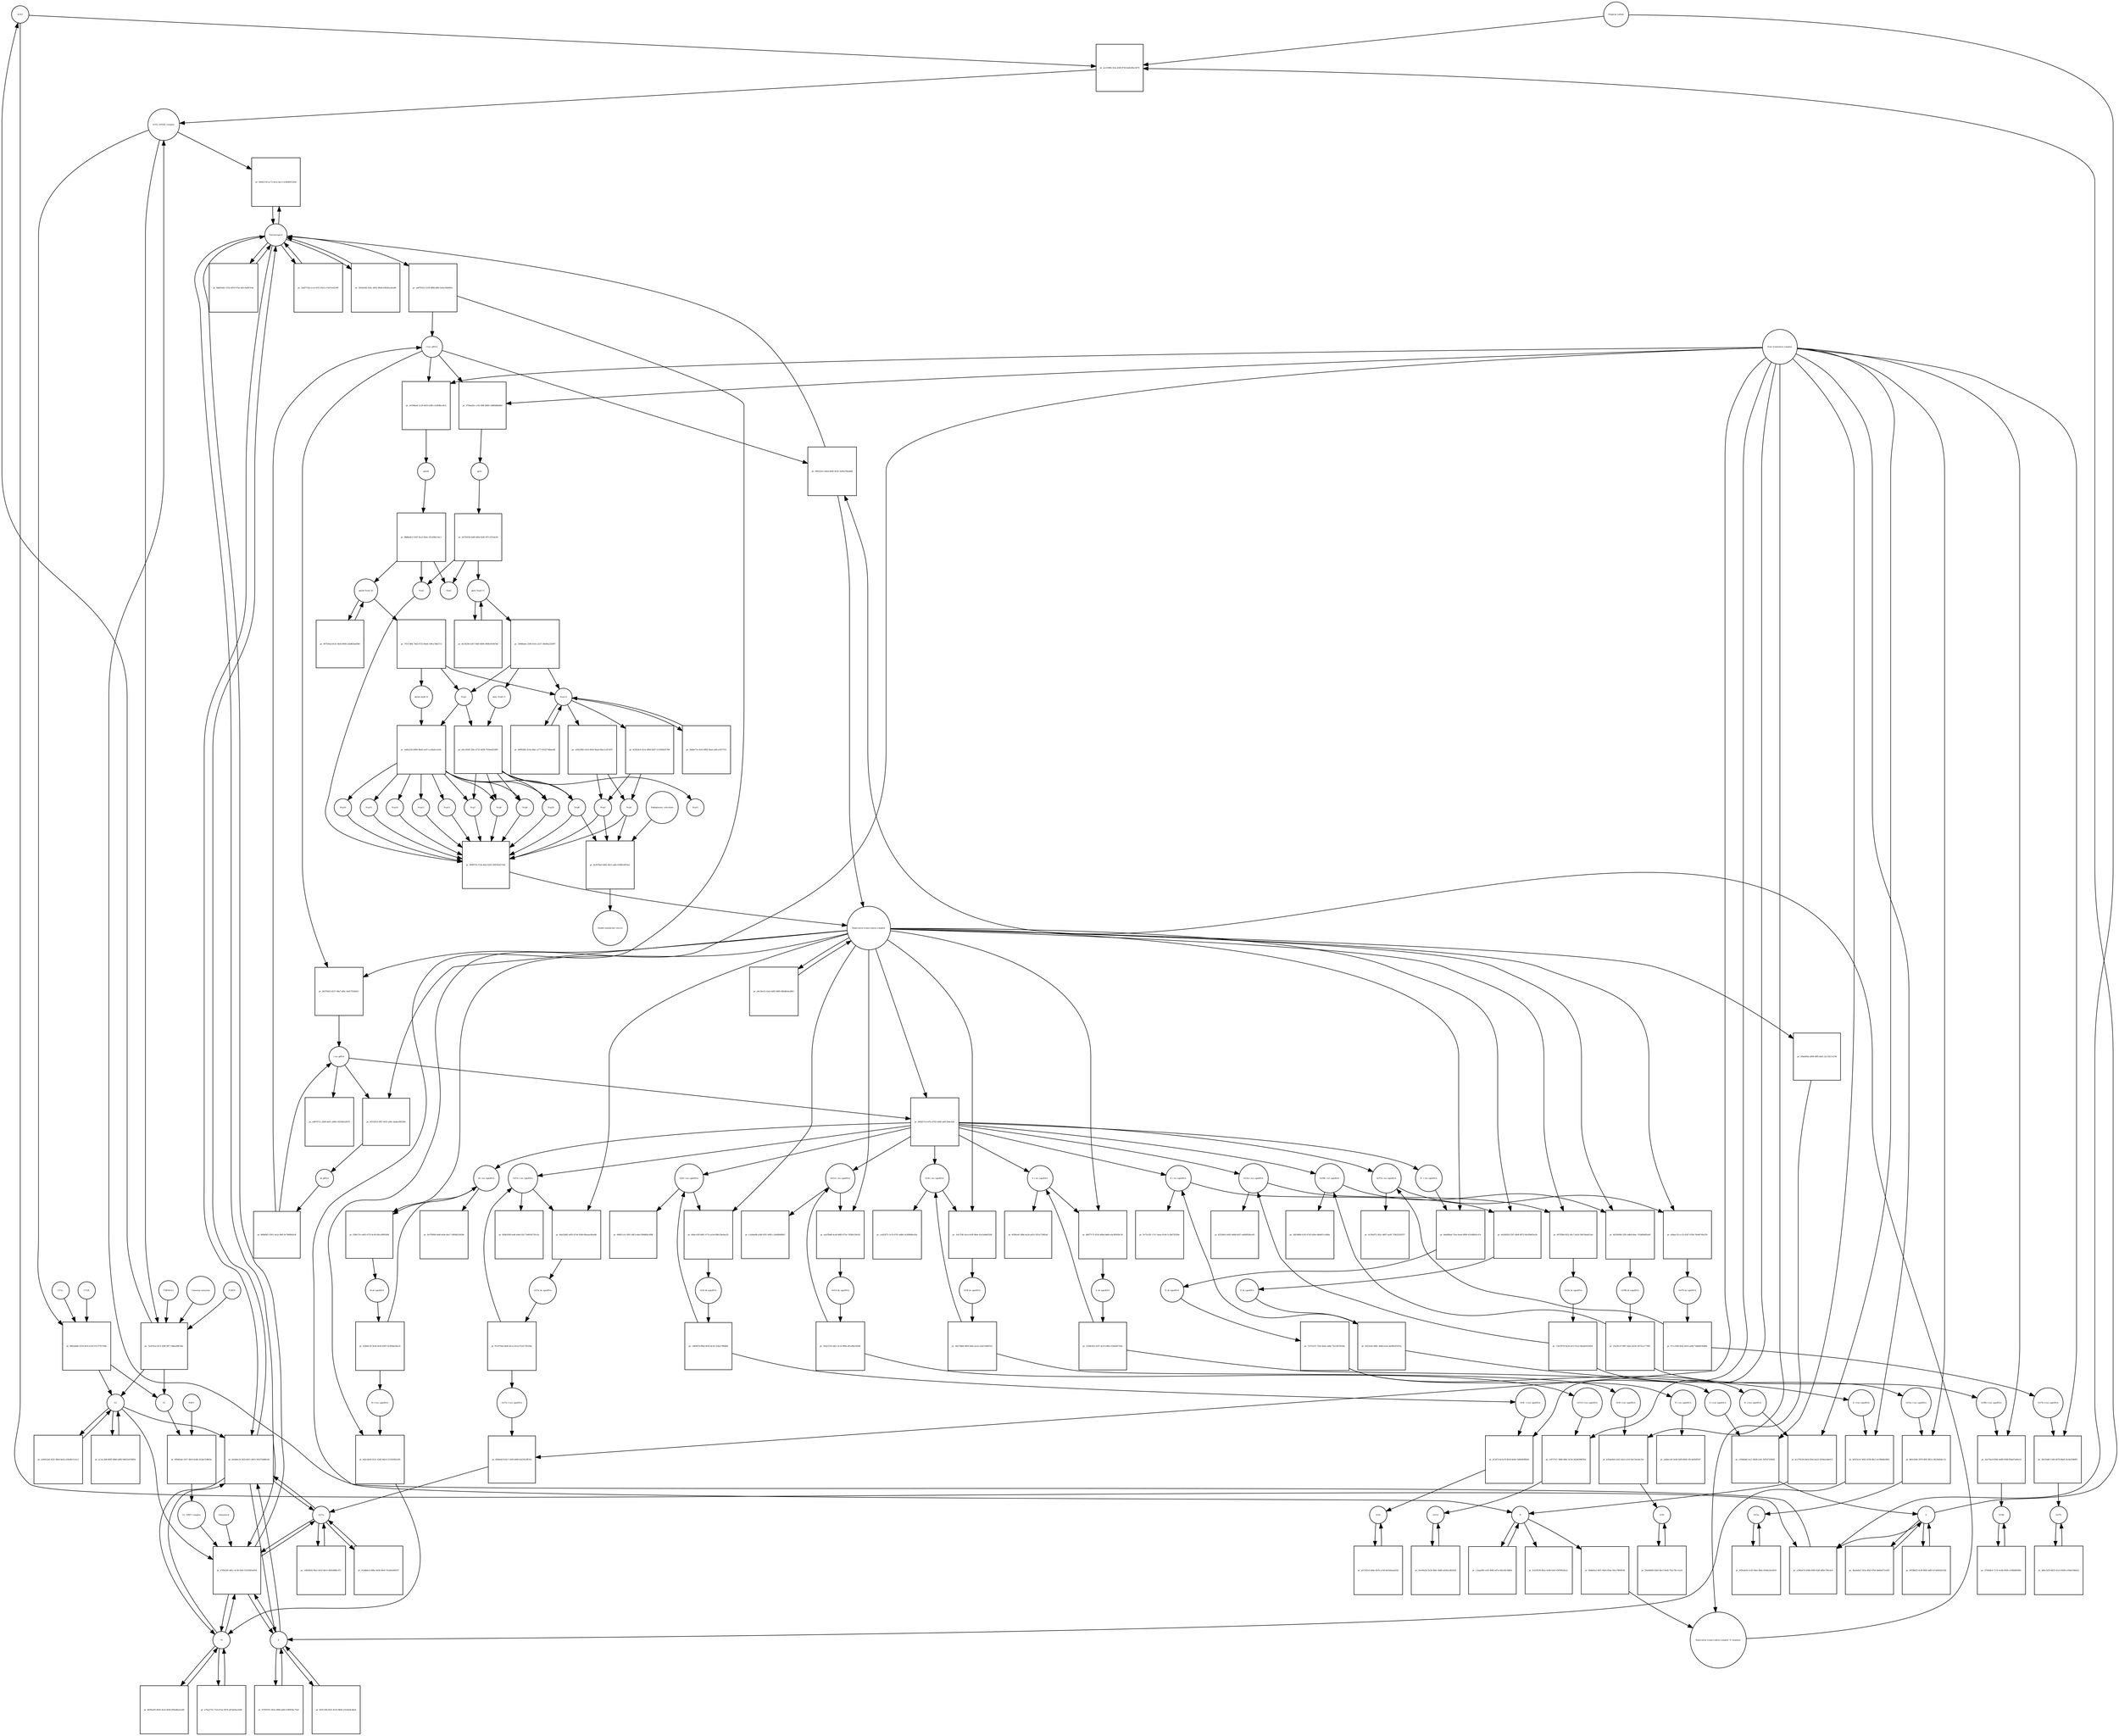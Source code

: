strict digraph  {
ACE2 [annotation="", bipartite=0, cls=macromolecule, fontsize=4, label=ACE2, shape=circle];
"pr_ac2239fb-1f2a-454f-8750-be8c6fac2879" [annotation="", bipartite=1, cls=process, fontsize=4, label="pr_ac2239fb-1f2a-454f-8750-be8c6fac2879", shape=square];
"ACE2_SPIKE complex" [annotation="", bipartite=0, cls=complex, fontsize=4, label="ACE2_SPIKE complex", shape=circle];
"Heparan sulfate" [annotation="urn_miriam_obo.chebi_CHEBI%3A28815", bipartite=0, cls="simple chemical", fontsize=4, label="Heparan sulfate", shape=circle];
S [annotation=urn_miriam_uniprot_P0DTC2, bipartite=0, cls=macromolecule, fontsize=4, label=S, shape=circle];
Nucleocapsid [annotation="urn_miriam_obo.go_GO%3A0019013", bipartite=0, cls=complex, fontsize=4, label=Nucleocapsid, shape=circle];
"pr_0b442150-ac73-4ece-bac3-5c0646913424" [annotation="", bipartite=1, cls=process, fontsize=4, label="pr_0b442150-ac73-4ece-bac3-5c0646913424", shape=square];
"pr_6802abb8-2359-4f18-b120-f3137797199a" [annotation="", bipartite=1, cls=process, fontsize=4, label="pr_6802abb8-2359-4f18-b120-f3137797199a", shape=square];
S2 [annotation=urn_miriam_interpro_IPR002552, bipartite=0, cls=macromolecule, fontsize=4, label=S2, shape=circle];
CTSB [annotation="", bipartite=0, cls=macromolecule, fontsize=4, label=CTSB, shape=circle];
CTSL [annotation="", bipartite=0, cls=macromolecule, fontsize=4, label=CTSL, shape=circle];
S1 [annotation=urn_miriam_interpro_IPR002551, bipartite=0, cls=macromolecule, fontsize=4, label=S1, shape=circle];
"pr_e296a67d-400b-45fb-92df-bfbfe799c4c8" [annotation="", bipartite=1, cls=process, fontsize=4, label="pr_e296a67d-400b-45fb-92df-bfbfe799c4c8", shape=square];
"pr_67fb4265-481c-4c58-92f6-5331f6b5e959" [annotation="", bipartite=1, cls=process, fontsize=4, label="pr_67fb4265-481c-4c58-92f6-5331f6b5e959", shape=square];
cholesterol [annotation="urn_miriam_obo.chebi_CHEBI%3A16113", bipartite=0, cls="simple chemical", fontsize=4, label=cholesterol, shape=circle];
"S1_NRP1 complex" [annotation="", bipartite=0, cls=complex, fontsize=4, label="S1_NRP1 complex", shape=circle];
E [annotation=urn_miriam_uniprot_P0DTC4, bipartite=0, cls=macromolecule, fontsize=4, label=E, shape=circle];
M [annotation=urn_miriam_uniprot_P0DTC5, bipartite=0, cls=macromolecule, fontsize=4, label=M, shape=circle];
Orf7a [annotation=urn_miriam_uniprot_P0DTC7, bipartite=0, cls=macromolecule, fontsize=4, label=Orf7a, shape=circle];
"pr_aa876332-5318-480b-bffd-5e0a19d4d6ec" [annotation="", bipartite=1, cls=process, fontsize=4, label="pr_aa876332-5318-480b-bffd-5e0a19d4d6ec", shape=square];
"(+)ss gRNA" [annotation=urn_miriam_refseq_NC_045512, bipartite=0, cls="nucleic acid feature", fontsize=4, label="(+)ss gRNA", shape=circle];
N [annotation=urn_miriam_uniprot_P0DTC9, bipartite=0, cls="macromolecule multimer", fontsize=4, label=N, shape=circle];
"pr_3ad5715b-1ccd-41f2-91b3-a7e631ed2189" [annotation="", bipartite=1, cls=process, fontsize=4, label="pr_3ad5715b-1ccd-41f2-91b3-a7e631ed2189", shape=square];
"pr_3424e0d5-824c-4002-89a8-e0836acdea86" [annotation="", bipartite=1, cls=process, fontsize=4, label="pr_3424e0d5-824c-4002-89a8-e0836acdea86", shape=square];
"pr_fe3c8538-d62a-4e8b-b5e5-f9f5f0b3fa2c" [annotation="", bipartite=1, cls=process, fontsize=4, label="pr_fe3c8538-d62a-4e8b-b5e5-f9f5f0b3fa2c", shape=square];
"pr_c3aaa96f-ce82-400f-ad7a-942c6fc0d60e" [annotation="", bipartite=1, cls=process, fontsize=4, label="pr_c3aaa96f-ce82-400f-ad7a-942c6fc0d60e", shape=square];
"N (+)ss sgmRNA" [annotation=urn_miriam_ncbigene_43740575, bipartite=0, cls="nucleic acid feature", fontsize=4, label="N (+)ss sgmRNA", shape=circle];
"pr_bc279538-d3e6-450a-ba22-4356ea3de013" [annotation="", bipartite=1, cls=process, fontsize=4, label="pr_bc279538-d3e6-450a-ba22-4356ea3de013", shape=square];
"Host translation complex" [annotation="urn_miriam_obo.go_GO%3A0070992", bipartite=0, cls=complex, fontsize=4, label="Host translation complex", shape=circle];
"pr_bbb05e81-531b-4f59-97ae-4d1c9a807e4e" [annotation="", bipartite=1, cls=process, fontsize=4, label="pr_bbb05e81-531b-4f59-97ae-4d1c9a807e4e", shape=square];
"pr_7eef10cd-d11f-426f-9ff7-5d6ea89f33dc" [annotation="", bipartite=1, cls=process, fontsize=4, label="pr_7eef10cd-d11f-426f-9ff7-5d6ea89f33dc", shape=square];
FURIN [annotation="", bipartite=0, cls=macromolecule, fontsize=4, label=FURIN, shape=circle];
TMPRSS2 [annotation="", bipartite=0, cls=macromolecule, fontsize=4, label=TMPRSS2, shape=circle];
"Camostat mesylate" [annotation="urn_miriam_pubchem.compound_2536", bipartite=0, cls="simple chemical", fontsize=4, label="Camostat mesylate", shape=circle];
"pr_ae8431d4-2631-48a0-be5a-a56e8b7c2ce1" [annotation="", bipartite=1, cls=process, fontsize=4, label="pr_ae8431d4-2631-48a0-be5a-a56e8b7c2ce1", shape=square];
"Replication transcription complex_N oligomer" [annotation="", bipartite=0, cls=complex, fontsize=4, label="Replication transcription complex_N oligomer", shape=circle];
"pr_09422ee1-e8ed-4e85-8cd2-2e6eb78eab6d" [annotation="", bipartite=1, cls=process, fontsize=4, label="pr_09422ee1-e8ed-4e85-8cd2-2e6eb78eab6d", shape=square];
"Replication transcription complex" [annotation="", bipartite=0, cls=complex, fontsize=4, label="Replication transcription complex", shape=circle];
"pr_b544dcc8-361b-4011-b015-56557b986cb0" [annotation="", bipartite=1, cls=process, fontsize=4, label="pr_b544dcc8-361b-4011-b015-56557b986cb0", shape=square];
"pr_ac1ac3b8-809f-49b8-ad69-04822e97885d" [annotation="", bipartite=1, cls=process, fontsize=4, label="pr_ac1ac3b8-809f-49b8-ad69-04822e97885d", shape=square];
"pp1a Nsp3-11" [annotation=urn_miriam_uniprot_P0DTC1, bipartite=0, cls=macromolecule, fontsize=4, label="pp1a Nsp3-11", shape=circle];
"pr_59486a6e-259d-410c-a537-38e60a232997" [annotation="", bipartite=1, cls=process, fontsize=4, label="pr_59486a6e-259d-410c-a537-38e60a232997", shape=square];
"pp1a Nsp6-11" [annotation=urn_miriam_uniprot_P0DTC1, bipartite=0, cls=macromolecule, fontsize=4, label="pp1a Nsp6-11", shape=circle];
"Nsp3-4" [annotation="urn_miriam_ncbiprotein_YP_009725299|urn_miriam_ncbiprotein_YP_009725300", bipartite=0, cls=macromolecule, fontsize=4, label="Nsp3-4", shape=circle];
Nsp5 [annotation=urn_miriam_ncbiprotein_YP_009725301, bipartite=0, cls="macromolecule multimer", fontsize=4, label=Nsp5, shape=circle];
"Endoplasmic reticulum" [annotation="urn_miriam_obo.go_GO%3A0005783", bipartite=0, cls=complex, fontsize=4, label="Endoplasmic reticulum", shape=circle];
"pr_0a3978a0-0d9e-4821-adfe-0396f1d935a1" [annotation="", bipartite=1, cls=process, fontsize=4, label="pr_0a3978a0-0d9e-4821-adfe-0396f1d935a1", shape=square];
"Double-membrane vesicle" [annotation="urn_miriam_obo.go_GO%3A0039718", bipartite=0, cls=complex, fontsize=4, label="Double-membrane vesicle", shape=circle];
Nsp4 [annotation=urn_miriam_ncbiprotein_YP_009725300, bipartite=0, cls=macromolecule, fontsize=4, label=Nsp4, shape=circle];
Nsp3 [annotation=urn_miriam_ncbiprotein_YP_009725299, bipartite=0, cls=macromolecule, fontsize=4, label=Nsp3, shape=circle];
Nsp6 [annotation=urn_miriam_ncbiprotein_YP_009725302, bipartite=0, cls=macromolecule, fontsize=4, label=Nsp6, shape=circle];
"pr_4e55f26f-4397-44bf-8d94-4906e95447bd" [annotation="", bipartite=1, cls=process, fontsize=4, label="pr_4e55f26f-4397-44bf-8d94-4906e95447bd", shape=square];
"pr_2bbbe71e-4cf2-4995-8aee-a6fca1657515" [annotation="", bipartite=1, cls=process, fontsize=4, label="pr_2bbbe71e-4cf2-4995-8aee-a6fca1657515", shape=square];
"pp1ab Nsp3-16" [annotation=urn_miriam_uniprot_P0DTD1, bipartite=0, cls=macromolecule, fontsize=4, label="pp1ab Nsp3-16", shape=circle];
"pr_99750fad-8cb1-4fe8-8408-3abd656af0b0" [annotation="", bipartite=1, cls=process, fontsize=4, label="pr_99750fad-8cb1-4fe8-8408-3abd656af0b0", shape=square];
"pr_707e7d84-7443-4723-84d4-109ca7db5713" [annotation="", bipartite=1, cls=process, fontsize=4, label="pr_707e7d84-7443-4723-84d4-109ca7db5713", shape=square];
"pp1ab nsp6-16" [annotation=urn_miriam_uniprot_P0DTD1, bipartite=0, cls=macromolecule, fontsize=4, label="pp1ab nsp6-16", shape=circle];
"pr_b839eef0-4826-4a2e-9e04-f09ed8a2e2d9" [annotation="", bipartite=1, cls=process, fontsize=4, label="pr_b839eef0-4826-4a2e-9e04-f09ed8a2e2d9", shape=square];
"pr_97930761-043e-489d-ab82-63f692bc75a6" [annotation="", bipartite=1, cls=process, fontsize=4, label="pr_97930761-043e-489d-ab82-63f692bc75a6", shape=square];
"pr_9f108d22-0c9f-4892-bd93-b7a6992d142b" [annotation="", bipartite=1, cls=process, fontsize=4, label="pr_9f108d22-0c9f-4892-bd93-b7a6992d142b", shape=square];
"pr_a7ba3755-17ed-47ae-9074-a87da9aa1bd6" [annotation="", bipartite=1, cls=process, fontsize=4, label="pr_a7ba3755-17ed-47ae-9074-a87da9aa1bd6", shape=square];
"pr_0e9133fb-fb25-4516-98d9-21b1be8c4bed" [annotation="", bipartite=1, cls=process, fontsize=4, label="pr_0e9133fb-fb25-4516-98d9-21b1be8c4bed", shape=square];
"pr_4ba6a8a5-562a-4fb3-87bf-4b90a671ed59" [annotation="", bipartite=1, cls=process, fontsize=4, label="pr_4ba6a8a5-562a-4fb3-87bf-4b90a671ed59", shape=square];
"pr_14820b92-f8a5-4410-b614-26954880c97c" [annotation="", bipartite=1, cls=process, fontsize=4, label="pr_14820b92-f8a5-4410-b614-26954880c97c", shape=square];
Orf6 [annotation=urn_miriam_uniprot_P0DTC6, bipartite=0, cls=macromolecule, fontsize=4, label=Orf6, shape=circle];
"pr_ab7242c6-ddde-4b7b-a166-b61b0eaa4242" [annotation="", bipartite=1, cls=process, fontsize=4, label="pr_ab7242c6-ddde-4b7b-a166-b61b0eaa4242", shape=square];
Orf3a [annotation=urn_miriam_uniprot_P0DTC3, bipartite=0, cls=macromolecule, fontsize=4, label=Orf3a, shape=circle];
"pr_859ada50-2cd5-4dee-8bfa-650da3dcb959" [annotation="", bipartite=1, cls=process, fontsize=4, label="pr_859ada50-2cd5-4dee-8bfa-650da3dcb959", shape=square];
Orf8 [annotation=urn_miriam_uniprot_P0DTC8, bipartite=0, cls=macromolecule, fontsize=4, label=Orf8, shape=circle];
"pr_28e6db08-02b0-4bc5-9ed0-762c78cc1a16" [annotation="", bipartite=1, cls=process, fontsize=4, label="pr_28e6db08-02b0-4bc5-9ed0-762c78cc1a16", shape=square];
Orf9b [annotation=urn_miriam_uniprot_P0DTD2, bipartite=0, cls=macromolecule, fontsize=4, label=Orf9b, shape=circle];
"pr_579444c6-7c33-4c8b-9920-c93fb68938fc" [annotation="", bipartite=1, cls=process, fontsize=4, label="pr_579444c6-7c33-4c8b-9920-c93fb68938fc", shape=square];
Orf14 [annotation=urn_miriam_uniprot_P0DTD3, bipartite=0, cls=macromolecule, fontsize=4, label=Orf14, shape=circle];
"pr_0ce90a3a-3e3d-4bbc-9b86-a628a1db5d34" [annotation="", bipartite=1, cls=process, fontsize=4, label="pr_0ce90a3a-3e3d-4bbc-9b86-a628a1db5d34", shape=square];
Orf7b [annotation=urn_miriam_uniprot_P0DTD8, bipartite=0, cls=macromolecule, fontsize=4, label=Orf7b, shape=circle];
"pr_48bc3d19-d625-42c4-8598-e19dd334b422" [annotation="", bipartite=1, cls=process, fontsize=4, label="pr_48bc3d19-d625-42c4-8598-e19dd334b422", shape=square];
"pr_41ddb6c4-098e-4458-9404-76cb6e040937" [annotation="", bipartite=1, cls=process, fontsize=4, label="pr_41ddb6c4-098e-4458-9404-76cb6e040937", shape=square];
"M (+)ss sgmRNA" [annotation="", bipartite=0, cls="nucleic acid feature", fontsize=4, label="M (+)ss sgmRNA", shape=circle];
"pr_6d2cbee0-413c-43d5-84c4-51532092e305" [annotation="", bipartite=1, cls=process, fontsize=4, label="pr_6d2cbee0-413c-43d5-84c4-51532092e305", shape=square];
"E (+)ss sgmRNA" [annotation="", bipartite=0, cls="nucleic acid feature", fontsize=4, label="E (+)ss sgmRNA", shape=circle];
"pr_b81f3e3e-5602-4558-9bc2-ee786db18f62" [annotation="", bipartite=1, cls=process, fontsize=4, label="pr_b81f3e3e-5602-4558-9bc2-ee786db18f62", shape=square];
"S (+)ss sgmRNA" [annotation="", bipartite=0, cls="nucleic acid feature", fontsize=4, label="S (+)ss sgmRNA", shape=circle];
"pr_cf364ddd-2ca7-4b28-a16c-fef5472f4f49" [annotation="", bipartite=1, cls=process, fontsize=4, label="pr_cf364ddd-2ca7-4b28-a16c-fef5472f4f49", shape=square];
"Orf7a (+)ss sgmRNA" [annotation="", bipartite=0, cls="nucleic acid feature", fontsize=4, label="Orf7a (+)ss sgmRNA", shape=circle];
"pr_fd04e4c8-62c1-43f0-b996-b2d7833ff31b" [annotation="", bipartite=1, cls=process, fontsize=4, label="pr_fd04e4c8-62c1-43f0-b996-b2d7833ff31b", shape=square];
"Orf6  (+)ss sgmRNA" [annotation="", bipartite=0, cls="nucleic acid feature", fontsize=4, label="Orf6  (+)ss sgmRNA", shape=circle];
"pr_d134721d-fa76-4b18-8eb0-1b80483ffb05" [annotation="", bipartite=1, cls=process, fontsize=4, label="pr_d134721d-fa76-4b18-8eb0-1b80483ffb05", shape=square];
"Orf3a (+)ss sgmRNA" [annotation="", bipartite=0, cls="nucleic acid feature", fontsize=4, label="Orf3a (+)ss sgmRNA", shape=circle];
"pr_8b5cf446-3979-4f81-861a-56530d5dcc1c" [annotation="", bipartite=1, cls=process, fontsize=4, label="pr_8b5cf446-3979-4f81-861a-56530d5dcc1c", shape=square];
"Orf8 (+)ss sgmRNA" [annotation="", bipartite=0, cls="nucleic acid feature", fontsize=4, label="Orf8 (+)ss sgmRNA", shape=circle];
"pr_b35de9a4-e2d2-42a3-a310-6a133e2dc25e" [annotation="", bipartite=1, cls=process, fontsize=4, label="pr_b35de9a4-e2d2-42a3-a310-6a133e2dc25e", shape=square];
"Orf9b (+)ss sgmRNA" [annotation="", bipartite=0, cls="nucleic acid feature", fontsize=4, label="Orf9b (+)ss sgmRNA", shape=circle];
"pr_3ea70ac8-f82b-4e88-9384-ffdad7a00a14" [annotation="", bipartite=1, cls=process, fontsize=4, label="pr_3ea70ac8-f82b-4e88-9384-ffdad7a00a14", shape=square];
"Orf14 (+)ss sgmRNA" [annotation="", bipartite=0, cls="nucleic acid feature", fontsize=4, label="Orf14 (+)ss sgmRNA", shape=circle];
"pr_cef737a7-3868-486c-b159-362493983f5d" [annotation="", bipartite=1, cls=process, fontsize=4, label="pr_cef737a7-3868-486c-b159-362493983f5d", shape=square];
"Orf7b (+)ss sgmRNA" [annotation="", bipartite=0, cls="nucleic acid feature", fontsize=4, label="Orf7b (+)ss sgmRNA", shape=circle];
"pr_39cf24d8-1349-4078-98e8-2fc8a559bff5" [annotation="", bipartite=1, cls=process, fontsize=4, label="pr_39cf24d8-1349-4078-98e8-2fc8a559bff5", shape=square];
"(-)ss gRNA" [annotation=urn_miriam_refseq_NC_045512, bipartite=0, cls="nucleic acid feature", fontsize=4, label="(-)ss gRNA", shape=circle];
"pr_a4879751-2b08-4a61-a908-c0559b52d970" [annotation="", bipartite=1, cls=process, fontsize=4, label="pr_a4879751-2b08-4a61-a908-c0559b52d970", shape=square];
"pr_0fddd3e2-0f01-44e4-85da-58ce7890f436" [annotation="", bipartite=1, cls=process, fontsize=4, label="pr_0fddd3e2-0f01-44e4-85da-58ce7890f436", shape=square];
"pr_26376021-d157-48a7-af6c-0e817f5d3d11" [annotation="", bipartite=1, cls=process, fontsize=4, label="pr_26376021-d157-48a7-af6c-0e817f5d3d11", shape=square];
"M (-)ss sgmRNA" [annotation=urn_miriam_ncbigene_43740571, bipartite=0, cls="nucleic acid feature", fontsize=4, label="M (-)ss sgmRNA", shape=circle];
"pr_0c076990-44df-4e9e-8ee7-19f64b23459b" [annotation="", bipartite=1, cls=process, fontsize=4, label="pr_0c076990-44df-4e9e-8ee7-19f64b23459b", shape=square];
"E (-)ss sgmRNA" [annotation=urn_miriam_ncbigene_43740570, bipartite=0, cls="nucleic acid feature", fontsize=4, label="E (-)ss sgmRNA", shape=circle];
"pr_5e73c201-17e7-4eae-8149-1c2b672f26fe" [annotation="", bipartite=1, cls=process, fontsize=4, label="pr_5e73c201-17e7-4eae-8149-1c2b672f26fe", shape=square];
"S (-)ss sgmRNA" [annotation="", bipartite=0, cls="nucleic acid feature", fontsize=4, label="S (-)ss sgmRNA", shape=circle];
"pr_6f3ffee8-18b6-4a2d-a410-35f1e71985a0" [annotation="", bipartite=1, cls=process, fontsize=4, label="pr_6f3ffee8-18b6-4a2d-a410-35f1e71985a0", shape=square];
"Orf7a (-)ss sgmRNA" [annotation="", bipartite=0, cls="nucleic acid feature", fontsize=4, label="Orf7a (-)ss sgmRNA", shape=circle];
"pr_834b3189-aedf-44e0-92c7-8d9341701cfa" [annotation="", bipartite=1, cls=process, fontsize=4, label="pr_834b3189-aedf-44e0-92c7-8d9341701cfa", shape=square];
"Orf6 (-)ss sgmRNA" [annotation="", bipartite=0, cls="nucleic acid feature", fontsize=4, label="Orf6 (-)ss sgmRNA", shape=circle];
"pr_000b7cc6-1891-44f3-a4e0-f99d8f4c908f" [annotation="", bipartite=1, cls=process, fontsize=4, label="pr_000b7cc6-1891-44f3-a4e0-f99d8f4c908f", shape=square];
"Orf3a (-)ss sgmRNA" [annotation="", bipartite=0, cls="nucleic acid feature", fontsize=4, label="Orf3a (-)ss sgmRNA", shape=circle];
"pr_82526fe3-bf43-46db-b927-ed00f828ce95" [annotation="", bipartite=1, cls=process, fontsize=4, label="pr_82526fe3-bf43-46db-b927-ed00f828ce95", shape=square];
"Orf8 (-)ss sgmRNA" [annotation="", bipartite=0, cls="nucleic acid feature", fontsize=4, label="Orf8 (-)ss sgmRNA", shape=circle];
"pr_ced22f72-1e7d-4791-bd84-3e308046c65e" [annotation="", bipartite=1, cls=process, fontsize=4, label="pr_ced22f72-1e7d-4791-bd84-3e308046c65e", shape=square];
"Orf9b (-)ss sgmRNA" [annotation="", bipartite=0, cls="nucleic acid feature", fontsize=4, label="Orf9b (-)ss sgmRNA", shape=circle];
"pr_3fd18680-fc95-47d2-b20e-d4b0011c848a" [annotation="", bipartite=1, cls=process, fontsize=4, label="pr_3fd18680-fc95-47d2-b20e-d4b0011c848a", shape=square];
"Orf14 (-)ss sgmRNA" [annotation="", bipartite=0, cls="nucleic acid feature", fontsize=4, label="Orf14 (-)ss sgmRNA", shape=circle];
"pr_c2a9da08-a3d0-45f1-b982-c2444fb89bf3" [annotation="", bipartite=1, cls=process, fontsize=4, label="pr_c2a9da08-a3d0-45f1-b982-c2444fb89bf3", shape=square];
"Orf7b (-)ss sgmRNA" [annotation="", bipartite=0, cls="nucleic acid feature", fontsize=4, label="Orf7b (-)ss sgmRNA", shape=circle];
"pr_0c39a972-262c-4697-aa9f-719b32281f57" [annotation="", bipartite=1, cls=process, fontsize=4, label="pr_0c39a972-262c-4697-aa9f-719b32281f57", shape=square];
"pr_5f333f18-2f87-4631-a90c-dadee90f358c" [annotation="", bipartite=1, cls=process, fontsize=4, label="pr_5f333f18-2f87-4631-a90c-dadee90f358c", shape=square];
"ds gRNA" [annotation=urn_miriam_refseq_NC_045512, bipartite=0, cls="nucleic acid feature", fontsize=4, label="ds gRNA", shape=circle];
"pr_f58fc57e-e463-4753-8c49-0b1c0f09180f" [annotation="", bipartite=1, cls=process, fontsize=4, label="pr_f58fc57e-e463-4753-8c49-0b1c0f09180f", shape=square];
"M ds sgmRNA" [annotation="", bipartite=0, cls="nucleic acid feature", fontsize=4, label="M ds sgmRNA", shape=circle];
"pr_b4168202-f267-4b9f-8072-f6e5fb603e2b" [annotation="", bipartite=1, cls=process, fontsize=4, label="pr_b4168202-f267-4b9f-8072-f6e5fb603e2b", shape=square];
"E ds sgmRNA" [annotation="", bipartite=0, cls="nucleic acid feature", fontsize=4, label="E ds sgmRNA", shape=circle];
"pr_d6977c7f-0524-48b4-bb6b-e0a3f0928c30" [annotation="", bipartite=1, cls=process, fontsize=4, label="pr_d6977c7f-0524-48b4-bb6b-e0a3f0928c30", shape=square];
"S ds sgmRNA" [annotation="", bipartite=0, cls="nucleic acid feature", fontsize=4, label="S ds sgmRNA", shape=circle];
"pr_6da52b82-e693-47e8-93b0-6baaae9fae8d" [annotation="", bipartite=1, cls=process, fontsize=4, label="pr_6da52b82-e693-47e8-93b0-6baaae9fae8d", shape=square];
"Orf7a ds sgmRNA" [annotation="", bipartite=0, cls="nucleic acid feature", fontsize=4, label="Orf7a ds sgmRNA", shape=circle];
"pr_66dcc83f-bd01-477a-acb4-88612be9aa35" [annotation="", bipartite=1, cls=process, fontsize=4, label="pr_66dcc83f-bd01-477a-acb4-88612be9aa35", shape=square];
"Orf6 ds sgmRNA" [annotation="", bipartite=0, cls="nucleic acid feature", fontsize=4, label="Orf6 ds sgmRNA", shape=circle];
"pr_8f7f2fb6-f422-4bc7-ab24-56b74abd15ab" [annotation="", bipartite=1, cls=process, fontsize=4, label="pr_8f7f2fb6-f422-4bc7-ab24-56b74abd15ab", shape=square];
"Orf3a ds sgmRNA" [annotation="", bipartite=0, cls="nucleic acid feature", fontsize=4, label="Orf3a ds sgmRNA", shape=circle];
"pr_1efc7f4f-cbc4-4c8f-9b0e-42e5a8dd5208" [annotation="", bipartite=1, cls=process, fontsize=4, label="pr_1efc7f4f-cbc4-4c8f-9b0e-42e5a8dd5208", shape=square];
"Orf8 ds sgmRNA" [annotation="", bipartite=0, cls="nucleic acid feature", fontsize=4, label="Orf8 ds sgmRNA", shape=circle];
"pr_4435690b-2292-4db9-84ac-703d09d95ab9" [annotation="", bipartite=1, cls=process, fontsize=4, label="pr_4435690b-2292-4db9-84ac-703d09d95ab9", shape=square];
"Orf9b ds sgmRNA" [annotation="", bipartite=0, cls="nucleic acid feature", fontsize=4, label="Orf9b ds sgmRNA", shape=circle];
"pr_eab7fbd8-4ca8-4883-975e-7028fcf30c82" [annotation="", bipartite=1, cls=process, fontsize=4, label="pr_eab7fbd8-4ca8-4883-975e-7028fcf30c82", shape=square];
"Orf14 ds sgmRNA" [annotation="", bipartite=0, cls="nucleic acid feature", fontsize=4, label="Orf14 ds sgmRNA", shape=circle];
"pr_efdaec33-cc33-4567-b7b6-76e84740cf59" [annotation="", bipartite=1, cls=process, fontsize=4, label="pr_efdaec33-cc33-4567-b7b6-76e84740cf59", shape=square];
"Orf7b ds sgmRNA" [annotation="", bipartite=0, cls="nucleic acid feature", fontsize=4, label="Orf7b ds sgmRNA", shape=circle];
"pr_866bfbf1-9361-4e2a-9bff-0e7948f4d1df" [annotation="", bipartite=1, cls=process, fontsize=4, label="pr_866bfbf1-9361-4e2a-9bff-0e7948f4d1df", shape=square];
"pr_42b04c29-5b2b-4430-8387-0c958de28a33" [annotation="", bipartite=1, cls=process, fontsize=4, label="pr_42b04c29-5b2b-4430-8387-0c958de28a33", shape=square];
"pr_faf23e42-8d61-4dbd-b1ab-da00b3f1055a" [annotation="", bipartite=1, cls=process, fontsize=4, label="pr_faf23e42-8d61-4dbd-b1ab-da00b3f1055a", shape=square];
"pr_3140e5b3-d147-4e3f-a96d-1f3da0d735fa" [annotation="", bipartite=1, cls=process, fontsize=4, label="pr_3140e5b3-d147-4e3f-a96d-1f3da0d735fa", shape=square];
"pr_931979ab-0b46-4e1a-81c6-f7e4179255be" [annotation="", bipartite=1, cls=process, fontsize=4, label="pr_931979ab-0b46-4e1a-81c6-f7e4179255be", shape=square];
"pr_c4ff8876-f96d-4620-ba3b-3542e79f4b66" [annotation="", bipartite=1, cls=process, fontsize=4, label="pr_c4ff8876-f96d-4620-ba3b-3542e79f4b66", shape=square];
"pr_11b3397d-9a34-4cf3-91a3-bfeeb5914054" [annotation="", bipartite=1, cls=process, fontsize=4, label="pr_11b3397d-9a34-4cf3-91a3-bfeeb5914054", shape=square];
"pr_56a758b4-0669-4dfa-aec4-a2ab7e96d7a5" [annotation="", bipartite=1, cls=process, fontsize=4, label="pr_56a758b4-0669-4dfa-aec4-a2ab7e96d7a5", shape=square];
"pr_25a34147-f887-4da1-8c6d-38732ce77995" [annotation="", bipartite=1, cls=process, fontsize=4, label="pr_25a34147-f887-4da1-8c6d-38732ce77995", shape=square];
"pr_543e37e0-a8e1-4c32-8f8a-401e96e5050b" [annotation="", bipartite=1, cls=process, fontsize=4, label="pr_543e37e0-a8e1-4c32-8f8a-401e96e5050b", shape=square];
"pr_07cc1f69-fd3a-441b-a49b-7abb6b76d89a" [annotation="", bipartite=1, cls=process, fontsize=4, label="pr_07cc1f69-fd3a-441b-a49b-7abb6b76d89a", shape=square];
"N  (-)ss sgmRNA" [annotation=urn_miriam_ncbigene_43740575, bipartite=0, cls="nucleic acid feature", fontsize=4, label="N  (-)ss sgmRNA", shape=circle];
"pr_b6e884ad-75ea-4eab-8999-431d86d3c47e" [annotation="", bipartite=1, cls=process, fontsize=4, label="pr_b6e884ad-75ea-4eab-8999-431d86d3c47e", shape=square];
"N ds sgmRNA" [annotation="", bipartite=0, cls="nucleic acid feature", fontsize=4, label="N ds sgmRNA", shape=circle];
"pr_7257a557-7fa6-4d3e-ad6b-72ec847d524a" [annotation="", bipartite=1, cls=process, fontsize=4, label="pr_7257a557-7fa6-4d3e-ad6b-72ec847d524a", shape=square];
"N (-)ss sgmRNA" [annotation="", bipartite=0, cls="nucleic acid feature", fontsize=4, label="N (-)ss sgmRNA", shape=circle];
pp1ab [annotation=urn_miriam_uniprot_P0DTD1, bipartite=0, cls=macromolecule, fontsize=4, label=pp1ab, shape=circle];
"pr_8bdbadce-5347-4ca3-9ebc-d7e3f4b114c1" [annotation="", bipartite=1, cls=process, fontsize=4, label="pr_8bdbadce-5347-4ca3-9ebc-d7e3f4b114c1", shape=square];
Nsp2 [annotation=urn_miriam_ncbiprotein_YP_009725298, bipartite=0, cls=macromolecule, fontsize=4, label=Nsp2, shape=circle];
Nsp1 [annotation=urn_miriam_ncbiprotein_YP_009725297, bipartite=0, cls=macromolecule, fontsize=4, label=Nsp1, shape=circle];
pp1a [annotation=urn_miriam_uniprot_P0DTC1, bipartite=0, cls=macromolecule, fontsize=4, label=pp1a, shape=circle];
"pr_e67f2638-6a69-4f6a-b545-f07c47fcbe56" [annotation="", bipartite=1, cls=process, fontsize=4, label="pr_e67f2638-6a69-4f6a-b545-f07c47fcbe56", shape=square];
"pr_6d9f2d83-2c0a-48ac-a777-6522736baed6" [annotation="", bipartite=1, cls=process, fontsize=4, label="pr_6d9f2d83-2c0a-48ac-a777-6522736baed6", shape=square];
"pr_b53f2dc6-421a-4f84-82d7-211659d257b8" [annotation="", bipartite=1, cls=process, fontsize=4, label="pr_b53f2dc6-421a-4f84-82d7-211659d257b8", shape=square];
"pr_a5622082-e41d-49cb-9aad-04ac1c01597f" [annotation="", bipartite=1, cls=process, fontsize=4, label="pr_a5622082-e41d-49cb-9aad-04ac1c01597f", shape=square];
"pr_e8ccd50f-256c-4735-a838-701bed252ff0" [annotation="", bipartite=1, cls=process, fontsize=4, label="pr_e8ccd50f-256c-4735-a838-701bed252ff0", shape=square];
Nsp7 [annotation=urn_miriam_ncbiprotein_YP_009725303, bipartite=0, cls=macromolecule, fontsize=4, label=Nsp7, shape=circle];
Nsp8 [annotation=urn_miriam_ncbiprotein_YP_009725304, bipartite=0, cls=macromolecule, fontsize=4, label=Nsp8, shape=circle];
Nsp9 [annotation=urn_miriam_ncbiprotein_YP_009725305, bipartite=0, cls=macromolecule, fontsize=4, label=Nsp9, shape=circle];
Nsp10 [annotation=urn_miriam_ncbiprotein_YP_009725306, bipartite=0, cls=macromolecule, fontsize=4, label=Nsp10, shape=circle];
Nsp11 [annotation=urn_miriam_ncbiprotein_YP_009725312, bipartite=0, cls=macromolecule, fontsize=4, label=Nsp11, shape=circle];
"pr_aa6fa22b-b904-4be8-aa97-cca9a4ca1e9c" [annotation="", bipartite=1, cls=process, fontsize=4, label="pr_aa6fa22b-b904-4be8-aa97-cca9a4ca1e9c", shape=square];
Nsp13 [annotation=urn_miriam_ncbiprotein_YP_009725308, bipartite=0, cls=macromolecule, fontsize=4, label=Nsp13, shape=circle];
Nsp12 [annotation=urn_miriam_ncbiprotein_YP_009725307, bipartite=0, cls=macromolecule, fontsize=4, label=Nsp12, shape=circle];
Nsp16 [annotation=urn_miriam_ncbiprotein_YP_009725311, bipartite=0, cls=macromolecule, fontsize=4, label=Nsp16, shape=circle];
Nsp15 [annotation=urn_miriam_ncbiprotein_YP_009725310, bipartite=0, cls=macromolecule, fontsize=4, label=Nsp15, shape=circle];
Nsp14 [annotation=urn_miriam_ncbiprotein_YP_009725309, bipartite=0, cls=macromolecule, fontsize=4, label=Nsp14, shape=circle];
"pr_f00f9701-f13b-40af-8291-095f362b7160" [annotation="", bipartite=1, cls=process, fontsize=4, label="pr_f00f9701-f13b-40af-8291-095f362b7160", shape=square];
"pr_070bad2e-cc02-49ff-bb89-c8df6d6bfd6d" [annotation="", bipartite=1, cls=process, fontsize=4, label="pr_070bad2e-cc02-49ff-bb89-c8df6d6bfd6d", shape=square];
"pr_e619bba6-2c26-4d55-b38f-e1a9fd6ce4cb" [annotation="", bipartite=1, cls=process, fontsize=4, label="pr_e619bba6-2c26-4d55-b38f-e1a9fd6ce4cb", shape=square];
"pr_aa8dcce6-3e40-45f9-8026-59c3e856f507" [annotation="", bipartite=1, cls=process, fontsize=4, label="pr_aa8dcce6-3e40-45f9-8026-59c3e856f507", shape=square];
"pr_a8c36e1b-1dcb-4d92-96f6-086d8e4a2861" [annotation="", bipartite=1, cls=process, fontsize=4, label="pr_a8c36e1b-1dcb-4d92-96f6-086d8e4a2861", shape=square];
"pr_5fbeb00a-a999-49f5-8af2-22c16211a76f" [annotation="", bipartite=1, cls=process, fontsize=4, label="pr_5fbeb00a-a999-49f5-8af2-22c16211a76f", shape=square];
"pr_096d27c6-e97a-4791-b00f-ad413b4e1fd1" [annotation="", bipartite=1, cls=process, fontsize=4, label="pr_096d27c6-e97a-4791-b00f-ad413b4e1fd1", shape=square];
"pr_8956fa4e-1617-49c6-bcdb-2524e7298cbe" [annotation="", bipartite=1, cls=process, fontsize=4, label="pr_8956fa4e-1617-49c6-bcdb-2524e7298cbe", shape=square];
NRP1 [annotation="", bipartite=0, cls=macromolecule, fontsize=4, label=NRP1, shape=circle];
ACE2 -> "pr_ac2239fb-1f2a-454f-8750-be8c6fac2879"  [annotation="", interaction_type=consumption];
ACE2 -> "pr_e296a67d-400b-45fb-92df-bfbfe799c4c8"  [annotation="", interaction_type=consumption];
"pr_ac2239fb-1f2a-454f-8750-be8c6fac2879" -> "ACE2_SPIKE complex"  [annotation="", interaction_type=production];
"ACE2_SPIKE complex" -> "pr_0b442150-ac73-4ece-bac3-5c0646913424"  [annotation="urn_miriam_pubmed_32142651|urn_miriam_pubmed_32094589|urn_miriam_taxonomy_2697049", interaction_type=stimulation];
"ACE2_SPIKE complex" -> "pr_6802abb8-2359-4f18-b120-f3137797199a"  [annotation="", interaction_type=consumption];
"ACE2_SPIKE complex" -> "pr_7eef10cd-d11f-426f-9ff7-5d6ea89f33dc"  [annotation="", interaction_type=consumption];
"Heparan sulfate" -> "pr_ac2239fb-1f2a-454f-8750-be8c6fac2879"  [annotation="urn_miriam_pubmed_32142651|urn_miriam_pubmed_32094589|urn_miriam_taxonomy_2697049|urn_miriam_pubmed_32970989", interaction_type=stimulation];
"Heparan sulfate" -> "pr_e296a67d-400b-45fb-92df-bfbfe799c4c8"  [annotation="urn_miriam_pubmed_32142651|urn_miriam_pubmed_32094589|urn_miriam_taxonomy_2697049|urn_miriam_pubmed_32155444|urn_miriam_pubmed_32970989", interaction_type=stimulation];
S -> "pr_ac2239fb-1f2a-454f-8750-be8c6fac2879"  [annotation="", interaction_type=consumption];
S -> "pr_e296a67d-400b-45fb-92df-bfbfe799c4c8"  [annotation="", interaction_type=consumption];
S -> "pr_9f108d22-0c9f-4892-bd93-b7a6992d142b"  [annotation="", interaction_type=consumption];
S -> "pr_4ba6a8a5-562a-4fb3-87bf-4b90a671ed59"  [annotation="", interaction_type=consumption];
Nucleocapsid -> "pr_0b442150-ac73-4ece-bac3-5c0646913424"  [annotation="", interaction_type=consumption];
Nucleocapsid -> "pr_67fb4265-481c-4c58-92f6-5331f6b5e959"  [annotation="", interaction_type=consumption];
Nucleocapsid -> "pr_aa876332-5318-480b-bffd-5e0a19d4d6ec"  [annotation="", interaction_type=consumption];
Nucleocapsid -> "pr_3ad5715b-1ccd-41f2-91b3-a7e631ed2189"  [annotation="", interaction_type=consumption];
Nucleocapsid -> "pr_3424e0d5-824c-4002-89a8-e0836acdea86"  [annotation="", interaction_type=consumption];
Nucleocapsid -> "pr_bbb05e81-531b-4f59-97ae-4d1c9a807e4e"  [annotation="", interaction_type=consumption];
Nucleocapsid -> "pr_b544dcc8-361b-4011-b015-56557b986cb0"  [annotation="", interaction_type=consumption];
"pr_0b442150-ac73-4ece-bac3-5c0646913424" -> Nucleocapsid  [annotation="", interaction_type=production];
"pr_6802abb8-2359-4f18-b120-f3137797199a" -> S2  [annotation="", interaction_type=production];
"pr_6802abb8-2359-4f18-b120-f3137797199a" -> S1  [annotation="", interaction_type=production];
S2 -> "pr_67fb4265-481c-4c58-92f6-5331f6b5e959"  [annotation="urn_miriam_pubmed_32142651|urn_miriam_pubmed_32094589|urn_miriam_pubmed_32047258|urn_miriam_taxonomy_2697049|urn_miriam_pubmed_32944968", interaction_type=stimulation];
S2 -> "pr_ae8431d4-2631-48a0-be5a-a56e8b7c2ce1"  [annotation="", interaction_type=consumption];
S2 -> "pr_b544dcc8-361b-4011-b015-56557b986cb0"  [annotation="urn_miriam_pubmed_32142651|urn_miriam_pubmed_32047258|urn_miriam_taxonomy_2697049", interaction_type=stimulation];
S2 -> "pr_ac1ac3b8-809f-49b8-ad69-04822e97885d"  [annotation="", interaction_type=consumption];
CTSB -> "pr_6802abb8-2359-4f18-b120-f3137797199a"  [annotation="urn_miriam_pubmed_32142651|urn_miriam_taxonomy_2697049", interaction_type=catalysis];
CTSL -> "pr_6802abb8-2359-4f18-b120-f3137797199a"  [annotation="urn_miriam_pubmed_32142651|urn_miriam_taxonomy_2697049", interaction_type=catalysis];
S1 -> "pr_8956fa4e-1617-49c6-bcdb-2524e7298cbe"  [annotation="", interaction_type=consumption];
"pr_e296a67d-400b-45fb-92df-bfbfe799c4c8" -> "ACE2_SPIKE complex"  [annotation="", interaction_type=production];
"pr_67fb4265-481c-4c58-92f6-5331f6b5e959" -> Nucleocapsid  [annotation="", interaction_type=production];
"pr_67fb4265-481c-4c58-92f6-5331f6b5e959" -> E  [annotation="", interaction_type=production];
"pr_67fb4265-481c-4c58-92f6-5331f6b5e959" -> M  [annotation="", interaction_type=production];
"pr_67fb4265-481c-4c58-92f6-5331f6b5e959" -> Orf7a  [annotation="", interaction_type=production];
cholesterol -> "pr_67fb4265-481c-4c58-92f6-5331f6b5e959"  [annotation="urn_miriam_pubmed_32142651|urn_miriam_pubmed_32094589|urn_miriam_pubmed_32047258|urn_miriam_taxonomy_2697049|urn_miriam_pubmed_32944968", interaction_type=stimulation];
"S1_NRP1 complex" -> "pr_67fb4265-481c-4c58-92f6-5331f6b5e959"  [annotation="urn_miriam_pubmed_32142651|urn_miriam_pubmed_32094589|urn_miriam_pubmed_32047258|urn_miriam_taxonomy_2697049|urn_miriam_pubmed_32944968", interaction_type=stimulation];
E -> "pr_67fb4265-481c-4c58-92f6-5331f6b5e959"  [annotation="", interaction_type=consumption];
E -> "pr_b544dcc8-361b-4011-b015-56557b986cb0"  [annotation="", interaction_type=consumption];
E -> "pr_97930761-043e-489d-ab82-63f692bc75a6"  [annotation="", interaction_type=consumption];
E -> "pr_0e9133fb-fb25-4516-98d9-21b1be8c4bed"  [annotation="", interaction_type=consumption];
M -> "pr_67fb4265-481c-4c58-92f6-5331f6b5e959"  [annotation="", interaction_type=consumption];
M -> "pr_b544dcc8-361b-4011-b015-56557b986cb0"  [annotation="", interaction_type=consumption];
M -> "pr_b839eef0-4826-4a2e-9e04-f09ed8a2e2d9"  [annotation="", interaction_type=consumption];
M -> "pr_a7ba3755-17ed-47ae-9074-a87da9aa1bd6"  [annotation="", interaction_type=consumption];
Orf7a -> "pr_67fb4265-481c-4c58-92f6-5331f6b5e959"  [annotation="", interaction_type=consumption];
Orf7a -> "pr_b544dcc8-361b-4011-b015-56557b986cb0"  [annotation="", interaction_type=consumption];
Orf7a -> "pr_14820b92-f8a5-4410-b614-26954880c97c"  [annotation="", interaction_type=consumption];
Orf7a -> "pr_41ddb6c4-098e-4458-9404-76cb6e040937"  [annotation="", interaction_type=consumption];
"pr_aa876332-5318-480b-bffd-5e0a19d4d6ec" -> "(+)ss gRNA"  [annotation="", interaction_type=production];
"pr_aa876332-5318-480b-bffd-5e0a19d4d6ec" -> N  [annotation="", interaction_type=production];
"(+)ss gRNA" -> "pr_09422ee1-e8ed-4e85-8cd2-2e6eb78eab6d"  [annotation="", interaction_type=consumption];
"(+)ss gRNA" -> "pr_26376021-d157-48a7-af6c-0e817f5d3d11"  [annotation="", interaction_type=consumption];
"(+)ss gRNA" -> "pr_070bad2e-cc02-49ff-bb89-c8df6d6bfd6d"  [annotation="", interaction_type=consumption];
"(+)ss gRNA" -> "pr_e619bba6-2c26-4d55-b38f-e1a9fd6ce4cb"  [annotation="", interaction_type=consumption];
N -> "pr_fe3c8538-d62a-4e8b-b5e5-f9f5f0b3fa2c"  [annotation="", interaction_type=consumption];
N -> "pr_c3aaa96f-ce82-400f-ad7a-942c6fc0d60e"  [annotation="", interaction_type=consumption];
N -> "pr_0fddd3e2-0f01-44e4-85da-58ce7890f436"  [annotation="", interaction_type=consumption];
"pr_3ad5715b-1ccd-41f2-91b3-a7e631ed2189" -> Nucleocapsid  [annotation="", interaction_type=production];
"pr_3424e0d5-824c-4002-89a8-e0836acdea86" -> Nucleocapsid  [annotation="", interaction_type=production];
"pr_c3aaa96f-ce82-400f-ad7a-942c6fc0d60e" -> N  [annotation="", interaction_type=production];
"N (+)ss sgmRNA" -> "pr_bc279538-d3e6-450a-ba22-4356ea3de013"  [annotation="", interaction_type=consumption];
"pr_bc279538-d3e6-450a-ba22-4356ea3de013" -> N  [annotation="", interaction_type=production];
"Host translation complex" -> "pr_bc279538-d3e6-450a-ba22-4356ea3de013"  [annotation="", interaction_type="necessary stimulation"];
"Host translation complex" -> "pr_6d2cbee0-413c-43d5-84c4-51532092e305"  [annotation="urn_miriam_pubmed_31226023|urn_miriam_pubmed_27712623", interaction_type="necessary stimulation"];
"Host translation complex" -> "pr_b81f3e3e-5602-4558-9bc2-ee786db18f62"  [annotation="urn_miriam_pubmed_31226023|urn_miriam_pubmed_27712623", interaction_type="necessary stimulation"];
"Host translation complex" -> "pr_cf364ddd-2ca7-4b28-a16c-fef5472f4f49"  [annotation="urn_miriam_pubmed_31226023|urn_miriam_pubmed_27712623", interaction_type="necessary stimulation"];
"Host translation complex" -> "pr_fd04e4c8-62c1-43f0-b996-b2d7833ff31b"  [annotation="urn_miriam_pubmed_31226023|urn_miriam_pubmed_27712623", interaction_type="necessary stimulation"];
"Host translation complex" -> "pr_d134721d-fa76-4b18-8eb0-1b80483ffb05"  [annotation="urn_miriam_pubmed_31226023|urn_miriam_pubmed_27712623", interaction_type="necessary stimulation"];
"Host translation complex" -> "pr_8b5cf446-3979-4f81-861a-56530d5dcc1c"  [annotation="urn_miriam_pubmed_31226023|urn_miriam_pubmed_27712623", interaction_type="necessary stimulation"];
"Host translation complex" -> "pr_b35de9a4-e2d2-42a3-a310-6a133e2dc25e"  [annotation="urn_miriam_pubmed_31226023|urn_miriam_pubmed_27712623", interaction_type="necessary stimulation"];
"Host translation complex" -> "pr_3ea70ac8-f82b-4e88-9384-ffdad7a00a14"  [annotation="urn_miriam_pubmed_31226023|urn_miriam_pubmed_27712623", interaction_type="necessary stimulation"];
"Host translation complex" -> "pr_cef737a7-3868-486c-b159-362493983f5d"  [annotation="urn_miriam_pubmed_31226023|urn_miriam_pubmed_27712623", interaction_type="necessary stimulation"];
"Host translation complex" -> "pr_39cf24d8-1349-4078-98e8-2fc8a559bff5"  [annotation="urn_miriam_pubmed_31226023|urn_miriam_pubmed_27712623", interaction_type="necessary stimulation"];
"Host translation complex" -> "pr_070bad2e-cc02-49ff-bb89-c8df6d6bfd6d"  [annotation="urn_miriam_pubmed_31226023|urn_miriam_pubmed_27712623", interaction_type="necessary stimulation"];
"Host translation complex" -> "pr_e619bba6-2c26-4d55-b38f-e1a9fd6ce4cb"  [annotation="urn_miriam_pubmed_31226023|urn_miriam_pubmed_27712623", interaction_type="necessary stimulation"];
"pr_bbb05e81-531b-4f59-97ae-4d1c9a807e4e" -> Nucleocapsid  [annotation="", interaction_type=production];
"pr_7eef10cd-d11f-426f-9ff7-5d6ea89f33dc" -> S2  [annotation="", interaction_type=production];
"pr_7eef10cd-d11f-426f-9ff7-5d6ea89f33dc" -> ACE2  [annotation="", interaction_type=production];
"pr_7eef10cd-d11f-426f-9ff7-5d6ea89f33dc" -> S1  [annotation="", interaction_type=production];
FURIN -> "pr_7eef10cd-d11f-426f-9ff7-5d6ea89f33dc"  [annotation="urn_miriam_pubmed_32142651|urn_miriam_pubmed_32362314|urn_miriam_taxonomy_2697049", interaction_type=catalysis];
TMPRSS2 -> "pr_7eef10cd-d11f-426f-9ff7-5d6ea89f33dc"  [annotation="urn_miriam_pubmed_32142651|urn_miriam_pubmed_32362314|urn_miriam_taxonomy_2697049", interaction_type=catalysis];
"Camostat mesylate" -> "pr_7eef10cd-d11f-426f-9ff7-5d6ea89f33dc"  [annotation="urn_miriam_pubmed_32142651|urn_miriam_pubmed_32362314|urn_miriam_taxonomy_2697049", interaction_type=inhibition];
"pr_ae8431d4-2631-48a0-be5a-a56e8b7c2ce1" -> S2  [annotation="", interaction_type=production];
"Replication transcription complex_N oligomer" -> "pr_09422ee1-e8ed-4e85-8cd2-2e6eb78eab6d"  [annotation="", interaction_type=consumption];
"pr_09422ee1-e8ed-4e85-8cd2-2e6eb78eab6d" -> Nucleocapsid  [annotation="", interaction_type=production];
"pr_09422ee1-e8ed-4e85-8cd2-2e6eb78eab6d" -> "Replication transcription complex"  [annotation="", interaction_type=production];
"Replication transcription complex" -> "pr_26376021-d157-48a7-af6c-0e817f5d3d11"  [annotation="urn_miriam_pubmed_22438542|urn_miriam_taxonomy_11142", interaction_type="necessary stimulation"];
"Replication transcription complex" -> "pr_5f333f18-2f87-4631-a90c-dadee90f358c"  [annotation="urn_miriam_pubmed_22438542|urn_miriam_taxonomy_11142", interaction_type="necessary stimulation"];
"Replication transcription complex" -> "pr_f58fc57e-e463-4753-8c49-0b1c0f09180f"  [annotation="urn_miriam_pubmed_22438542|urn_miriam_taxonomy_11142", interaction_type="necessary stimulation"];
"Replication transcription complex" -> "pr_b4168202-f267-4b9f-8072-f6e5fb603e2b"  [annotation="urn_miriam_pubmed_22438542|urn_miriam_pubmed_11142", interaction_type="necessary stimulation"];
"Replication transcription complex" -> "pr_d6977c7f-0524-48b4-bb6b-e0a3f0928c30"  [annotation="urn_miriam_pubmed_22438542|urn_miriam_pubmed_11142", interaction_type="necessary stimulation"];
"Replication transcription complex" -> "pr_6da52b82-e693-47e8-93b0-6baaae9fae8d"  [annotation="urn_miriam_pubmed_22438542|urn_miriam_taxonomy_11142", interaction_type="necessary stimulation"];
"Replication transcription complex" -> "pr_66dcc83f-bd01-477a-acb4-88612be9aa35"  [annotation="urn_miriam_pubmed_22438542|urn_miriam_taxonomy_11142", interaction_type="necessary stimulation"];
"Replication transcription complex" -> "pr_8f7f2fb6-f422-4bc7-ab24-56b74abd15ab"  [annotation="urn_miriam_pubmed_22438542|urn_miriam_taxonomy_11142", interaction_type="necessary stimulation"];
"Replication transcription complex" -> "pr_1efc7f4f-cbc4-4c8f-9b0e-42e5a8dd5208"  [annotation="urn_miriam_pubmed_22438542|urn_miriam_taxonomy_11142", interaction_type="necessary stimulation"];
"Replication transcription complex" -> "pr_4435690b-2292-4db9-84ac-703d09d95ab9"  [annotation="urn_miriam_pubmed_22438542|urn_miriam_taxonomy_11142", interaction_type="necessary stimulation"];
"Replication transcription complex" -> "pr_eab7fbd8-4ca8-4883-975e-7028fcf30c82"  [annotation="urn_miriam_pubmed_22438542|urn_miriam_taxonomy_11142", interaction_type="necessary stimulation"];
"Replication transcription complex" -> "pr_efdaec33-cc33-4567-b7b6-76e84740cf59"  [annotation="urn_miriam_pubmed_22438542|urn_miriam_taxonomy_11142", interaction_type="necessary stimulation"];
"Replication transcription complex" -> "pr_b6e884ad-75ea-4eab-8999-431d86d3c47e"  [annotation="urn_miriam_pubmed_22438542|urn_miriam_taxonomy_11142", interaction_type="necessary stimulation"];
"Replication transcription complex" -> "pr_a8c36e1b-1dcb-4d92-96f6-086d8e4a2861"  [annotation="", interaction_type=consumption];
"Replication transcription complex" -> "pr_5fbeb00a-a999-49f5-8af2-22c16211a76f"  [annotation="", interaction_type=consumption];
"Replication transcription complex" -> "pr_096d27c6-e97a-4791-b00f-ad413b4e1fd1"  [annotation="urn_miriam_pubmed_8830530|urn_miriam_taxonomy_1138", interaction_type="necessary stimulation"];
"pr_b544dcc8-361b-4011-b015-56557b986cb0" -> Nucleocapsid  [annotation="", interaction_type=production];
"pr_b544dcc8-361b-4011-b015-56557b986cb0" -> Orf7a  [annotation="", interaction_type=production];
"pr_b544dcc8-361b-4011-b015-56557b986cb0" -> E  [annotation="", interaction_type=production];
"pr_b544dcc8-361b-4011-b015-56557b986cb0" -> M  [annotation="", interaction_type=production];
"pr_ac1ac3b8-809f-49b8-ad69-04822e97885d" -> S2  [annotation="", interaction_type=production];
"pp1a Nsp3-11" -> "pr_59486a6e-259d-410c-a537-38e60a232997"  [annotation="urn_miriam_pubmed_21203998|urn_miriam_taxonomy_228407|urn_miriam_pubmed_15564471|urn_miriam_taxonomy_228330", interaction_type=catalysis];
"pp1a Nsp3-11" -> "pr_4e55f26f-4397-44bf-8d94-4906e95447bd"  [annotation="", interaction_type=consumption];
"pr_59486a6e-259d-410c-a537-38e60a232997" -> "pp1a Nsp6-11"  [annotation="", interaction_type=production];
"pr_59486a6e-259d-410c-a537-38e60a232997" -> "Nsp3-4"  [annotation="", interaction_type=production];
"pr_59486a6e-259d-410c-a537-38e60a232997" -> Nsp5  [annotation="", interaction_type=production];
"pp1a Nsp6-11" -> "pr_e8ccd50f-256c-4735-a838-701bed252ff0"  [annotation="", interaction_type=consumption];
"Nsp3-4" -> "pr_2bbbe71e-4cf2-4995-8aee-a6fca1657515"  [annotation="", interaction_type=consumption];
"Nsp3-4" -> "pr_6d9f2d83-2c0a-48ac-a777-6522736baed6"  [annotation="", interaction_type=consumption];
"Nsp3-4" -> "pr_b53f2dc6-421a-4f84-82d7-211659d257b8"  [annotation="urn_miriam_pubmed_15564471|urn_miriam_taxonomy_228330", interaction_type=catalysis];
"Nsp3-4" -> "pr_a5622082-e41d-49cb-9aad-04ac1c01597f"  [annotation="urn_miriam_pubmed_15564471|urn_miriam_taxonomy_228330", interaction_type=catalysis];
Nsp5 -> "pr_e8ccd50f-256c-4735-a838-701bed252ff0"  [annotation="urn_miriam_pubmed_11907209|urn_miriam_taxonomy_11142", interaction_type=catalysis];
Nsp5 -> "pr_aa6fa22b-b904-4be8-aa97-cca9a4ca1e9c"  [annotation="urn_miriam_pubmed_11907209|urn_miriam_taxonomy_11142", interaction_type=catalysis];
"Endoplasmic reticulum" -> "pr_0a3978a0-0d9e-4821-adfe-0396f1d935a1"  [annotation="", interaction_type=consumption];
"pr_0a3978a0-0d9e-4821-adfe-0396f1d935a1" -> "Double-membrane vesicle"  [annotation="", interaction_type=production];
Nsp4 -> "pr_0a3978a0-0d9e-4821-adfe-0396f1d935a1"  [annotation="urn_miriam_pubmed_23943763|urn_miriam_taxonomy_227984", interaction_type=modulation];
Nsp4 -> "pr_f00f9701-f13b-40af-8291-095f362b7160"  [annotation="", interaction_type=consumption];
Nsp3 -> "pr_0a3978a0-0d9e-4821-adfe-0396f1d935a1"  [annotation="urn_miriam_pubmed_23943763|urn_miriam_taxonomy_227984", interaction_type=modulation];
Nsp3 -> "pr_f00f9701-f13b-40af-8291-095f362b7160"  [annotation="", interaction_type=consumption];
Nsp6 -> "pr_0a3978a0-0d9e-4821-adfe-0396f1d935a1"  [annotation="urn_miriam_pubmed_23943763|urn_miriam_taxonomy_227984", interaction_type=modulation];
Nsp6 -> "pr_f00f9701-f13b-40af-8291-095f362b7160"  [annotation="", interaction_type=consumption];
"pr_4e55f26f-4397-44bf-8d94-4906e95447bd" -> "pp1a Nsp3-11"  [annotation="", interaction_type=production];
"pr_2bbbe71e-4cf2-4995-8aee-a6fca1657515" -> "Nsp3-4"  [annotation="", interaction_type=production];
"pp1ab Nsp3-16" -> "pr_99750fad-8cb1-4fe8-8408-3abd656af0b0"  [annotation="", interaction_type=consumption];
"pp1ab Nsp3-16" -> "pr_707e7d84-7443-4723-84d4-109ca7db5713"  [annotation="urn_miriam_pubmed_21203998|urn_miriam_taxonomy_228407|urn_miriam_pubmed_15564471|urn_miriam_taxonomy_228330", interaction_type=catalysis];
"pr_99750fad-8cb1-4fe8-8408-3abd656af0b0" -> "pp1ab Nsp3-16"  [annotation="", interaction_type=production];
"pr_707e7d84-7443-4723-84d4-109ca7db5713" -> "pp1ab nsp6-16"  [annotation="", interaction_type=production];
"pr_707e7d84-7443-4723-84d4-109ca7db5713" -> Nsp5  [annotation="", interaction_type=production];
"pr_707e7d84-7443-4723-84d4-109ca7db5713" -> "Nsp3-4"  [annotation="", interaction_type=production];
"pp1ab nsp6-16" -> "pr_aa6fa22b-b904-4be8-aa97-cca9a4ca1e9c"  [annotation="", interaction_type=consumption];
"pr_b839eef0-4826-4a2e-9e04-f09ed8a2e2d9" -> M  [annotation="", interaction_type=production];
"pr_97930761-043e-489d-ab82-63f692bc75a6" -> E  [annotation="", interaction_type=production];
"pr_9f108d22-0c9f-4892-bd93-b7a6992d142b" -> S  [annotation="", interaction_type=production];
"pr_a7ba3755-17ed-47ae-9074-a87da9aa1bd6" -> M  [annotation="", interaction_type=production];
"pr_0e9133fb-fb25-4516-98d9-21b1be8c4bed" -> E  [annotation="", interaction_type=production];
"pr_4ba6a8a5-562a-4fb3-87bf-4b90a671ed59" -> S  [annotation="", interaction_type=production];
"pr_14820b92-f8a5-4410-b614-26954880c97c" -> Orf7a  [annotation="", interaction_type=production];
Orf6 -> "pr_ab7242c6-ddde-4b7b-a166-b61b0eaa4242"  [annotation="", interaction_type=consumption];
"pr_ab7242c6-ddde-4b7b-a166-b61b0eaa4242" -> Orf6  [annotation="", interaction_type=production];
Orf3a -> "pr_859ada50-2cd5-4dee-8bfa-650da3dcb959"  [annotation="", interaction_type=consumption];
"pr_859ada50-2cd5-4dee-8bfa-650da3dcb959" -> Orf3a  [annotation="", interaction_type=production];
Orf8 -> "pr_28e6db08-02b0-4bc5-9ed0-762c78cc1a16"  [annotation="", interaction_type=consumption];
"pr_28e6db08-02b0-4bc5-9ed0-762c78cc1a16" -> Orf8  [annotation="", interaction_type=production];
Orf9b -> "pr_579444c6-7c33-4c8b-9920-c93fb68938fc"  [annotation="", interaction_type=consumption];
"pr_579444c6-7c33-4c8b-9920-c93fb68938fc" -> Orf9b  [annotation="", interaction_type=production];
Orf14 -> "pr_0ce90a3a-3e3d-4bbc-9b86-a628a1db5d34"  [annotation="", interaction_type=consumption];
"pr_0ce90a3a-3e3d-4bbc-9b86-a628a1db5d34" -> Orf14  [annotation="", interaction_type=production];
Orf7b -> "pr_48bc3d19-d625-42c4-8598-e19dd334b422"  [annotation="", interaction_type=consumption];
"pr_48bc3d19-d625-42c4-8598-e19dd334b422" -> Orf7b  [annotation="", interaction_type=production];
"pr_41ddb6c4-098e-4458-9404-76cb6e040937" -> Orf7a  [annotation="", interaction_type=production];
"M (+)ss sgmRNA" -> "pr_6d2cbee0-413c-43d5-84c4-51532092e305"  [annotation="", interaction_type=consumption];
"pr_6d2cbee0-413c-43d5-84c4-51532092e305" -> M  [annotation="", interaction_type=production];
"E (+)ss sgmRNA" -> "pr_b81f3e3e-5602-4558-9bc2-ee786db18f62"  [annotation="", interaction_type=consumption];
"pr_b81f3e3e-5602-4558-9bc2-ee786db18f62" -> E  [annotation="", interaction_type=production];
"S (+)ss sgmRNA" -> "pr_cf364ddd-2ca7-4b28-a16c-fef5472f4f49"  [annotation="", interaction_type=consumption];
"pr_cf364ddd-2ca7-4b28-a16c-fef5472f4f49" -> S  [annotation="", interaction_type=production];
"Orf7a (+)ss sgmRNA" -> "pr_fd04e4c8-62c1-43f0-b996-b2d7833ff31b"  [annotation="", interaction_type=consumption];
"pr_fd04e4c8-62c1-43f0-b996-b2d7833ff31b" -> Orf7a  [annotation="", interaction_type=production];
"Orf6  (+)ss sgmRNA" -> "pr_d134721d-fa76-4b18-8eb0-1b80483ffb05"  [annotation="", interaction_type=consumption];
"pr_d134721d-fa76-4b18-8eb0-1b80483ffb05" -> Orf6  [annotation="", interaction_type=production];
"Orf3a (+)ss sgmRNA" -> "pr_8b5cf446-3979-4f81-861a-56530d5dcc1c"  [annotation="", interaction_type=consumption];
"pr_8b5cf446-3979-4f81-861a-56530d5dcc1c" -> Orf3a  [annotation="", interaction_type=production];
"Orf8 (+)ss sgmRNA" -> "pr_b35de9a4-e2d2-42a3-a310-6a133e2dc25e"  [annotation="", interaction_type=consumption];
"pr_b35de9a4-e2d2-42a3-a310-6a133e2dc25e" -> Orf8  [annotation="", interaction_type=production];
"Orf9b (+)ss sgmRNA" -> "pr_3ea70ac8-f82b-4e88-9384-ffdad7a00a14"  [annotation="", interaction_type=consumption];
"pr_3ea70ac8-f82b-4e88-9384-ffdad7a00a14" -> Orf9b  [annotation="", interaction_type=production];
"Orf14 (+)ss sgmRNA" -> "pr_cef737a7-3868-486c-b159-362493983f5d"  [annotation="", interaction_type=consumption];
"pr_cef737a7-3868-486c-b159-362493983f5d" -> Orf14  [annotation="", interaction_type=production];
"Orf7b (+)ss sgmRNA" -> "pr_39cf24d8-1349-4078-98e8-2fc8a559bff5"  [annotation="", interaction_type=consumption];
"pr_39cf24d8-1349-4078-98e8-2fc8a559bff5" -> Orf7b  [annotation="", interaction_type=production];
"(-)ss gRNA" -> "pr_a4879751-2b08-4a61-a908-c0559b52d970"  [annotation="", interaction_type=consumption];
"(-)ss gRNA" -> "pr_5f333f18-2f87-4631-a90c-dadee90f358c"  [annotation="", interaction_type=consumption];
"(-)ss gRNA" -> "pr_096d27c6-e97a-4791-b00f-ad413b4e1fd1"  [annotation="", interaction_type=consumption];
"pr_0fddd3e2-0f01-44e4-85da-58ce7890f436" -> "Replication transcription complex_N oligomer"  [annotation="", interaction_type=production];
"pr_26376021-d157-48a7-af6c-0e817f5d3d11" -> "(-)ss gRNA"  [annotation="", interaction_type=production];
"M (-)ss sgmRNA" -> "pr_0c076990-44df-4e9e-8ee7-19f64b23459b"  [annotation="", interaction_type=consumption];
"M (-)ss sgmRNA" -> "pr_f58fc57e-e463-4753-8c49-0b1c0f09180f"  [annotation="", interaction_type=consumption];
"E (-)ss sgmRNA" -> "pr_5e73c201-17e7-4eae-8149-1c2b672f26fe"  [annotation="", interaction_type=consumption];
"E (-)ss sgmRNA" -> "pr_b4168202-f267-4b9f-8072-f6e5fb603e2b"  [annotation="", interaction_type=consumption];
"S (-)ss sgmRNA" -> "pr_6f3ffee8-18b6-4a2d-a410-35f1e71985a0"  [annotation="", interaction_type=consumption];
"S (-)ss sgmRNA" -> "pr_d6977c7f-0524-48b4-bb6b-e0a3f0928c30"  [annotation="", interaction_type=consumption];
"Orf7a (-)ss sgmRNA" -> "pr_834b3189-aedf-44e0-92c7-8d9341701cfa"  [annotation="", interaction_type=consumption];
"Orf7a (-)ss sgmRNA" -> "pr_6da52b82-e693-47e8-93b0-6baaae9fae8d"  [annotation="", interaction_type=consumption];
"Orf6 (-)ss sgmRNA" -> "pr_000b7cc6-1891-44f3-a4e0-f99d8f4c908f"  [annotation="", interaction_type=consumption];
"Orf6 (-)ss sgmRNA" -> "pr_66dcc83f-bd01-477a-acb4-88612be9aa35"  [annotation="", interaction_type=consumption];
"Orf3a (-)ss sgmRNA" -> "pr_82526fe3-bf43-46db-b927-ed00f828ce95"  [annotation="", interaction_type=consumption];
"Orf3a (-)ss sgmRNA" -> "pr_8f7f2fb6-f422-4bc7-ab24-56b74abd15ab"  [annotation="", interaction_type=consumption];
"Orf8 (-)ss sgmRNA" -> "pr_ced22f72-1e7d-4791-bd84-3e308046c65e"  [annotation="", interaction_type=consumption];
"Orf8 (-)ss sgmRNA" -> "pr_1efc7f4f-cbc4-4c8f-9b0e-42e5a8dd5208"  [annotation="", interaction_type=consumption];
"Orf9b (-)ss sgmRNA" -> "pr_3fd18680-fc95-47d2-b20e-d4b0011c848a"  [annotation="", interaction_type=consumption];
"Orf9b (-)ss sgmRNA" -> "pr_4435690b-2292-4db9-84ac-703d09d95ab9"  [annotation="", interaction_type=consumption];
"Orf14 (-)ss sgmRNA" -> "pr_c2a9da08-a3d0-45f1-b982-c2444fb89bf3"  [annotation="", interaction_type=consumption];
"Orf14 (-)ss sgmRNA" -> "pr_eab7fbd8-4ca8-4883-975e-7028fcf30c82"  [annotation="", interaction_type=consumption];
"Orf7b (-)ss sgmRNA" -> "pr_0c39a972-262c-4697-aa9f-719b32281f57"  [annotation="", interaction_type=consumption];
"Orf7b (-)ss sgmRNA" -> "pr_efdaec33-cc33-4567-b7b6-76e84740cf59"  [annotation="", interaction_type=consumption];
"pr_5f333f18-2f87-4631-a90c-dadee90f358c" -> "ds gRNA"  [annotation="", interaction_type=production];
"ds gRNA" -> "pr_866bfbf1-9361-4e2a-9bff-0e7948f4d1df"  [annotation="", interaction_type=consumption];
"pr_f58fc57e-e463-4753-8c49-0b1c0f09180f" -> "M ds sgmRNA"  [annotation="", interaction_type=production];
"M ds sgmRNA" -> "pr_42b04c29-5b2b-4430-8387-0c958de28a33"  [annotation="", interaction_type=consumption];
"pr_b4168202-f267-4b9f-8072-f6e5fb603e2b" -> "E ds sgmRNA"  [annotation="", interaction_type=production];
"E ds sgmRNA" -> "pr_faf23e42-8d61-4dbd-b1ab-da00b3f1055a"  [annotation="", interaction_type=consumption];
"pr_d6977c7f-0524-48b4-bb6b-e0a3f0928c30" -> "S ds sgmRNA"  [annotation="", interaction_type=production];
"S ds sgmRNA" -> "pr_3140e5b3-d147-4e3f-a96d-1f3da0d735fa"  [annotation="", interaction_type=consumption];
"pr_6da52b82-e693-47e8-93b0-6baaae9fae8d" -> "Orf7a ds sgmRNA"  [annotation="", interaction_type=production];
"Orf7a ds sgmRNA" -> "pr_931979ab-0b46-4e1a-81c6-f7e4179255be"  [annotation="", interaction_type=consumption];
"pr_66dcc83f-bd01-477a-acb4-88612be9aa35" -> "Orf6 ds sgmRNA"  [annotation="", interaction_type=production];
"Orf6 ds sgmRNA" -> "pr_c4ff8876-f96d-4620-ba3b-3542e79f4b66"  [annotation="", interaction_type=consumption];
"pr_8f7f2fb6-f422-4bc7-ab24-56b74abd15ab" -> "Orf3a ds sgmRNA"  [annotation="", interaction_type=production];
"Orf3a ds sgmRNA" -> "pr_11b3397d-9a34-4cf3-91a3-bfeeb5914054"  [annotation="", interaction_type=consumption];
"pr_1efc7f4f-cbc4-4c8f-9b0e-42e5a8dd5208" -> "Orf8 ds sgmRNA"  [annotation="", interaction_type=production];
"Orf8 ds sgmRNA" -> "pr_56a758b4-0669-4dfa-aec4-a2ab7e96d7a5"  [annotation="", interaction_type=consumption];
"pr_4435690b-2292-4db9-84ac-703d09d95ab9" -> "Orf9b ds sgmRNA"  [annotation="", interaction_type=production];
"Orf9b ds sgmRNA" -> "pr_25a34147-f887-4da1-8c6d-38732ce77995"  [annotation="", interaction_type=consumption];
"pr_eab7fbd8-4ca8-4883-975e-7028fcf30c82" -> "Orf14 ds sgmRNA"  [annotation="", interaction_type=production];
"Orf14 ds sgmRNA" -> "pr_543e37e0-a8e1-4c32-8f8a-401e96e5050b"  [annotation="", interaction_type=consumption];
"pr_efdaec33-cc33-4567-b7b6-76e84740cf59" -> "Orf7b ds sgmRNA"  [annotation="", interaction_type=production];
"Orf7b ds sgmRNA" -> "pr_07cc1f69-fd3a-441b-a49b-7abb6b76d89a"  [annotation="", interaction_type=consumption];
"pr_866bfbf1-9361-4e2a-9bff-0e7948f4d1df" -> "(-)ss gRNA"  [annotation="", interaction_type=production];
"pr_866bfbf1-9361-4e2a-9bff-0e7948f4d1df" -> "(+)ss gRNA"  [annotation="", interaction_type=production];
"pr_42b04c29-5b2b-4430-8387-0c958de28a33" -> "M (-)ss sgmRNA"  [annotation="", interaction_type=production];
"pr_42b04c29-5b2b-4430-8387-0c958de28a33" -> "M (+)ss sgmRNA"  [annotation="", interaction_type=production];
"pr_faf23e42-8d61-4dbd-b1ab-da00b3f1055a" -> "E (-)ss sgmRNA"  [annotation="", interaction_type=production];
"pr_faf23e42-8d61-4dbd-b1ab-da00b3f1055a" -> "E (+)ss sgmRNA"  [annotation="", interaction_type=production];
"pr_3140e5b3-d147-4e3f-a96d-1f3da0d735fa" -> "S (-)ss sgmRNA"  [annotation="", interaction_type=production];
"pr_3140e5b3-d147-4e3f-a96d-1f3da0d735fa" -> "S (+)ss sgmRNA"  [annotation="", interaction_type=production];
"pr_931979ab-0b46-4e1a-81c6-f7e4179255be" -> "Orf7a (-)ss sgmRNA"  [annotation="", interaction_type=production];
"pr_931979ab-0b46-4e1a-81c6-f7e4179255be" -> "Orf7a (+)ss sgmRNA"  [annotation="", interaction_type=production];
"pr_c4ff8876-f96d-4620-ba3b-3542e79f4b66" -> "Orf6 (-)ss sgmRNA"  [annotation="", interaction_type=production];
"pr_c4ff8876-f96d-4620-ba3b-3542e79f4b66" -> "Orf6  (+)ss sgmRNA"  [annotation="", interaction_type=production];
"pr_11b3397d-9a34-4cf3-91a3-bfeeb5914054" -> "Orf3a (-)ss sgmRNA"  [annotation="", interaction_type=production];
"pr_11b3397d-9a34-4cf3-91a3-bfeeb5914054" -> "Orf3a (+)ss sgmRNA"  [annotation="", interaction_type=production];
"pr_56a758b4-0669-4dfa-aec4-a2ab7e96d7a5" -> "Orf8 (-)ss sgmRNA"  [annotation="", interaction_type=production];
"pr_56a758b4-0669-4dfa-aec4-a2ab7e96d7a5" -> "Orf8 (+)ss sgmRNA"  [annotation="", interaction_type=production];
"pr_25a34147-f887-4da1-8c6d-38732ce77995" -> "Orf9b (-)ss sgmRNA"  [annotation="", interaction_type=production];
"pr_25a34147-f887-4da1-8c6d-38732ce77995" -> "Orf9b (+)ss sgmRNA"  [annotation="", interaction_type=production];
"pr_543e37e0-a8e1-4c32-8f8a-401e96e5050b" -> "Orf14 (-)ss sgmRNA"  [annotation="", interaction_type=production];
"pr_543e37e0-a8e1-4c32-8f8a-401e96e5050b" -> "Orf14 (+)ss sgmRNA"  [annotation="", interaction_type=production];
"pr_07cc1f69-fd3a-441b-a49b-7abb6b76d89a" -> "Orf7b (-)ss sgmRNA"  [annotation="", interaction_type=production];
"pr_07cc1f69-fd3a-441b-a49b-7abb6b76d89a" -> "Orf7b (+)ss sgmRNA"  [annotation="", interaction_type=production];
"N  (-)ss sgmRNA" -> "pr_b6e884ad-75ea-4eab-8999-431d86d3c47e"  [annotation="", interaction_type=consumption];
"pr_b6e884ad-75ea-4eab-8999-431d86d3c47e" -> "N ds sgmRNA"  [annotation="", interaction_type=production];
"N ds sgmRNA" -> "pr_7257a557-7fa6-4d3e-ad6b-72ec847d524a"  [annotation="", interaction_type=consumption];
"pr_7257a557-7fa6-4d3e-ad6b-72ec847d524a" -> "N (-)ss sgmRNA"  [annotation="", interaction_type=production];
"pr_7257a557-7fa6-4d3e-ad6b-72ec847d524a" -> "N (+)ss sgmRNA"  [annotation="", interaction_type=production];
"N (-)ss sgmRNA" -> "pr_aa8dcce6-3e40-45f9-8026-59c3e856f507"  [annotation="", interaction_type=consumption];
pp1ab -> "pr_8bdbadce-5347-4ca3-9ebc-d7e3f4b114c1"  [annotation="urn_miriam_pubmed_15564471|urn_miriam_taxonomy_228330", interaction_type=catalysis];
"pr_8bdbadce-5347-4ca3-9ebc-d7e3f4b114c1" -> "pp1ab Nsp3-16"  [annotation="", interaction_type=production];
"pr_8bdbadce-5347-4ca3-9ebc-d7e3f4b114c1" -> Nsp2  [annotation="", interaction_type=production];
"pr_8bdbadce-5347-4ca3-9ebc-d7e3f4b114c1" -> Nsp1  [annotation="", interaction_type=production];
Nsp2 -> "pr_f00f9701-f13b-40af-8291-095f362b7160"  [annotation="", interaction_type=consumption];
pp1a -> "pr_e67f2638-6a69-4f6a-b545-f07c47fcbe56"  [annotation="urn_miriam_pubmed_15564471|urn_miriam_taxonomy_228330", interaction_type=catalysis];
"pr_e67f2638-6a69-4f6a-b545-f07c47fcbe56" -> "pp1a Nsp3-11"  [annotation="", interaction_type=production];
"pr_e67f2638-6a69-4f6a-b545-f07c47fcbe56" -> Nsp2  [annotation="", interaction_type=production];
"pr_e67f2638-6a69-4f6a-b545-f07c47fcbe56" -> Nsp1  [annotation="", interaction_type=production];
"pr_6d9f2d83-2c0a-48ac-a777-6522736baed6" -> "Nsp3-4"  [annotation="", interaction_type=production];
"pr_b53f2dc6-421a-4f84-82d7-211659d257b8" -> Nsp4  [annotation="", interaction_type=production];
"pr_b53f2dc6-421a-4f84-82d7-211659d257b8" -> Nsp3  [annotation="", interaction_type=production];
"pr_a5622082-e41d-49cb-9aad-04ac1c01597f" -> Nsp3  [annotation="", interaction_type=production];
"pr_a5622082-e41d-49cb-9aad-04ac1c01597f" -> Nsp4  [annotation="", interaction_type=production];
"pr_e8ccd50f-256c-4735-a838-701bed252ff0" -> Nsp6  [annotation="", interaction_type=production];
"pr_e8ccd50f-256c-4735-a838-701bed252ff0" -> Nsp7  [annotation="", interaction_type=production];
"pr_e8ccd50f-256c-4735-a838-701bed252ff0" -> Nsp8  [annotation="", interaction_type=production];
"pr_e8ccd50f-256c-4735-a838-701bed252ff0" -> Nsp9  [annotation="", interaction_type=production];
"pr_e8ccd50f-256c-4735-a838-701bed252ff0" -> Nsp10  [annotation="", interaction_type=production];
"pr_e8ccd50f-256c-4735-a838-701bed252ff0" -> Nsp11  [annotation="", interaction_type=production];
Nsp7 -> "pr_f00f9701-f13b-40af-8291-095f362b7160"  [annotation="", interaction_type=consumption];
Nsp8 -> "pr_f00f9701-f13b-40af-8291-095f362b7160"  [annotation="", interaction_type=consumption];
Nsp9 -> "pr_f00f9701-f13b-40af-8291-095f362b7160"  [annotation="", interaction_type=consumption];
Nsp10 -> "pr_f00f9701-f13b-40af-8291-095f362b7160"  [annotation="", interaction_type=consumption];
"pr_aa6fa22b-b904-4be8-aa97-cca9a4ca1e9c" -> Nsp13  [annotation="", interaction_type=production];
"pr_aa6fa22b-b904-4be8-aa97-cca9a4ca1e9c" -> Nsp12  [annotation="", interaction_type=production];
"pr_aa6fa22b-b904-4be8-aa97-cca9a4ca1e9c" -> Nsp10  [annotation="", interaction_type=production];
"pr_aa6fa22b-b904-4be8-aa97-cca9a4ca1e9c" -> Nsp9  [annotation="", interaction_type=production];
"pr_aa6fa22b-b904-4be8-aa97-cca9a4ca1e9c" -> Nsp8  [annotation="", interaction_type=production];
"pr_aa6fa22b-b904-4be8-aa97-cca9a4ca1e9c" -> Nsp7  [annotation="", interaction_type=production];
"pr_aa6fa22b-b904-4be8-aa97-cca9a4ca1e9c" -> Nsp6  [annotation="", interaction_type=production];
"pr_aa6fa22b-b904-4be8-aa97-cca9a4ca1e9c" -> Nsp16  [annotation="", interaction_type=production];
"pr_aa6fa22b-b904-4be8-aa97-cca9a4ca1e9c" -> Nsp15  [annotation="", interaction_type=production];
"pr_aa6fa22b-b904-4be8-aa97-cca9a4ca1e9c" -> Nsp14  [annotation="", interaction_type=production];
Nsp13 -> "pr_f00f9701-f13b-40af-8291-095f362b7160"  [annotation="", interaction_type=consumption];
Nsp12 -> "pr_f00f9701-f13b-40af-8291-095f362b7160"  [annotation="", interaction_type=consumption];
Nsp16 -> "pr_f00f9701-f13b-40af-8291-095f362b7160"  [annotation="", interaction_type=consumption];
Nsp15 -> "pr_f00f9701-f13b-40af-8291-095f362b7160"  [annotation="", interaction_type=consumption];
Nsp14 -> "pr_f00f9701-f13b-40af-8291-095f362b7160"  [annotation="", interaction_type=consumption];
"pr_f00f9701-f13b-40af-8291-095f362b7160" -> "Replication transcription complex"  [annotation="", interaction_type=production];
"pr_070bad2e-cc02-49ff-bb89-c8df6d6bfd6d" -> pp1a  [annotation="", interaction_type=production];
"pr_e619bba6-2c26-4d55-b38f-e1a9fd6ce4cb" -> pp1ab  [annotation="", interaction_type=production];
"pr_a8c36e1b-1dcb-4d92-96f6-086d8e4a2861" -> "Replication transcription complex"  [annotation="", interaction_type=production];
"pr_5fbeb00a-a999-49f5-8af2-22c16211a76f" -> "Replication transcription complex_N oligomer"  [annotation="", interaction_type=production];
"pr_096d27c6-e97a-4791-b00f-ad413b4e1fd1" -> "Orf7b (-)ss sgmRNA"  [annotation="", interaction_type=production];
"pr_096d27c6-e97a-4791-b00f-ad413b4e1fd1" -> "N  (-)ss sgmRNA"  [annotation="", interaction_type=production];
"pr_096d27c6-e97a-4791-b00f-ad413b4e1fd1" -> "M (-)ss sgmRNA"  [annotation="", interaction_type=production];
"pr_096d27c6-e97a-4791-b00f-ad413b4e1fd1" -> "E (-)ss sgmRNA"  [annotation="", interaction_type=production];
"pr_096d27c6-e97a-4791-b00f-ad413b4e1fd1" -> "S (-)ss sgmRNA"  [annotation="", interaction_type=production];
"pr_096d27c6-e97a-4791-b00f-ad413b4e1fd1" -> "Orf7a (-)ss sgmRNA"  [annotation="", interaction_type=production];
"pr_096d27c6-e97a-4791-b00f-ad413b4e1fd1" -> "Orf6 (-)ss sgmRNA"  [annotation="", interaction_type=production];
"pr_096d27c6-e97a-4791-b00f-ad413b4e1fd1" -> "Orf3a (-)ss sgmRNA"  [annotation="", interaction_type=production];
"pr_096d27c6-e97a-4791-b00f-ad413b4e1fd1" -> "Orf8 (-)ss sgmRNA"  [annotation="", interaction_type=production];
"pr_096d27c6-e97a-4791-b00f-ad413b4e1fd1" -> "Orf9b (-)ss sgmRNA"  [annotation="", interaction_type=production];
"pr_096d27c6-e97a-4791-b00f-ad413b4e1fd1" -> "Orf14 (-)ss sgmRNA"  [annotation="", interaction_type=production];
"pr_8956fa4e-1617-49c6-bcdb-2524e7298cbe" -> "S1_NRP1 complex"  [annotation="", interaction_type=production];
NRP1 -> "pr_8956fa4e-1617-49c6-bcdb-2524e7298cbe"  [annotation="", interaction_type=consumption];
}
